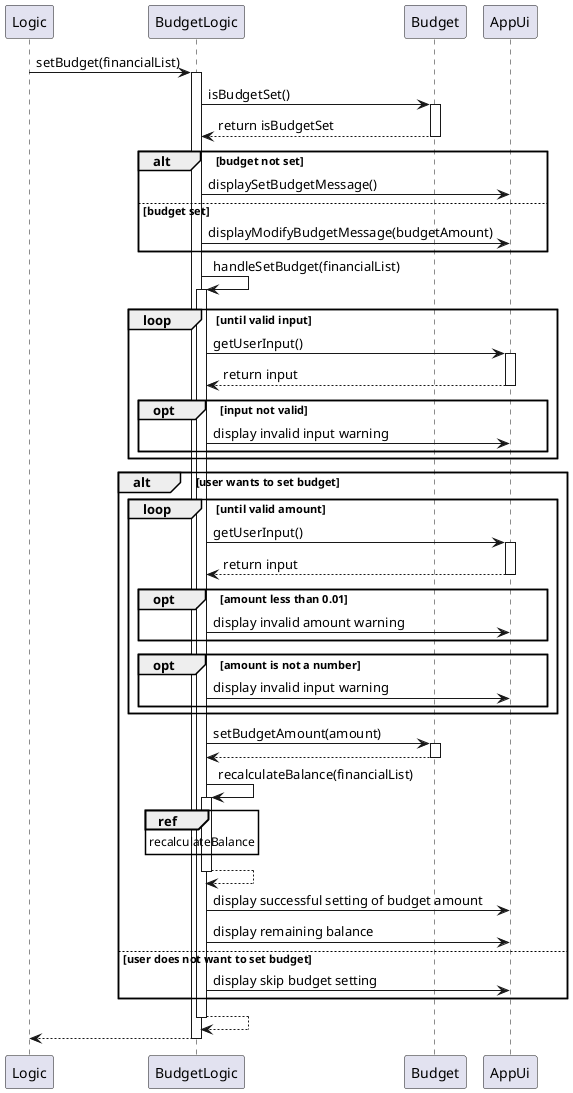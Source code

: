 @startuml

participant Logic
participant BudgetLogic
participant Budget
participant AppUi

Logic -> BudgetLogic: setBudget(financialList)
activate BudgetLogic
BudgetLogic -> Budget: isBudgetSet()
activate Budget
Budget --> BudgetLogic: return isBudgetSet
deactivate Budget

alt budget not set
    BudgetLogic -> AppUi: displaySetBudgetMessage()

else budget set
    BudgetLogic -> AppUi: displayModifyBudgetMessage(budgetAmount)
end

BudgetLogic -> BudgetLogic: handleSetBudget(financialList)
activate BudgetLogic
loop until valid input
    BudgetLogic -> AppUi: getUserInput()
    activate AppUi
    AppUi --> BudgetLogic: return input
    deactivate AppUi

    opt input not valid
        BudgetLogic -> AppUi: display invalid input warning
    end
end

alt user wants to set budget
    loop until valid amount
        BudgetLogic -> AppUi: getUserInput()
        activate AppUi
        AppUi --> BudgetLogic: return input
        deactivate AppUi

        opt amount less than 0.01
            BudgetLogic -> AppUi: display invalid amount warning
        end
        opt amount is not a number
            BudgetLogic -> AppUi: display invalid input warning
        end
    end
    BudgetLogic -> Budget: setBudgetAmount(amount)
    activate Budget
    Budget --> BudgetLogic
    deactivate Budget
    BudgetLogic -> BudgetLogic: recalculateBalance(financialList)
    activate BudgetLogic
    ref over BudgetLogic
        recalculateBalance
    end
    BudgetLogic --> BudgetLogic
    deactivate BudgetLogic
    BudgetLogic -> AppUi: display successful setting of budget amount
    BudgetLogic -> AppUi: display remaining balance

else user does not want to set budget
    BudgetLogic -> AppUi: display skip budget setting
end

BudgetLogic --> BudgetLogic
deactivate BudgetLogic
BudgetLogic --> Logic
deactivate BudgetLogic
deactivate Logic
@enduml